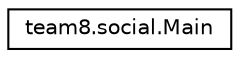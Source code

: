 digraph "Graphical Class Hierarchy"
{
  edge [fontname="Helvetica",fontsize="10",labelfontname="Helvetica",labelfontsize="10"];
  node [fontname="Helvetica",fontsize="10",shape=record];
  rankdir="LR";
  Node0 [label="team8.social.Main",height=0.2,width=0.4,color="black", fillcolor="white", style="filled",URL="$classteam8_1_1social_1_1Main.html"];
}
